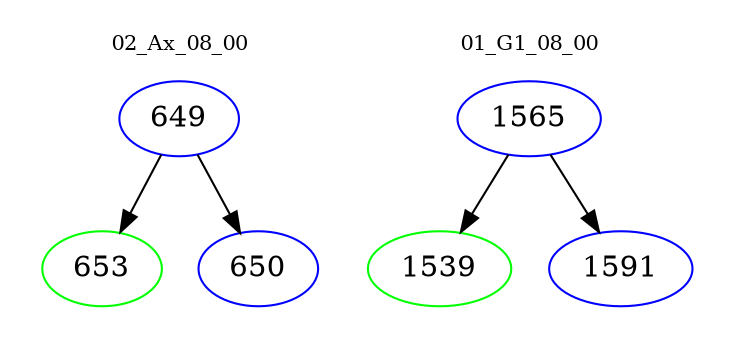 digraph{
subgraph cluster_0 {
color = white
label = "02_Ax_08_00";
fontsize=10;
T0_649 [label="649", color="blue"]
T0_649 -> T0_653 [color="black"]
T0_653 [label="653", color="green"]
T0_649 -> T0_650 [color="black"]
T0_650 [label="650", color="blue"]
}
subgraph cluster_1 {
color = white
label = "01_G1_08_00";
fontsize=10;
T1_1565 [label="1565", color="blue"]
T1_1565 -> T1_1539 [color="black"]
T1_1539 [label="1539", color="green"]
T1_1565 -> T1_1591 [color="black"]
T1_1591 [label="1591", color="blue"]
}
}
